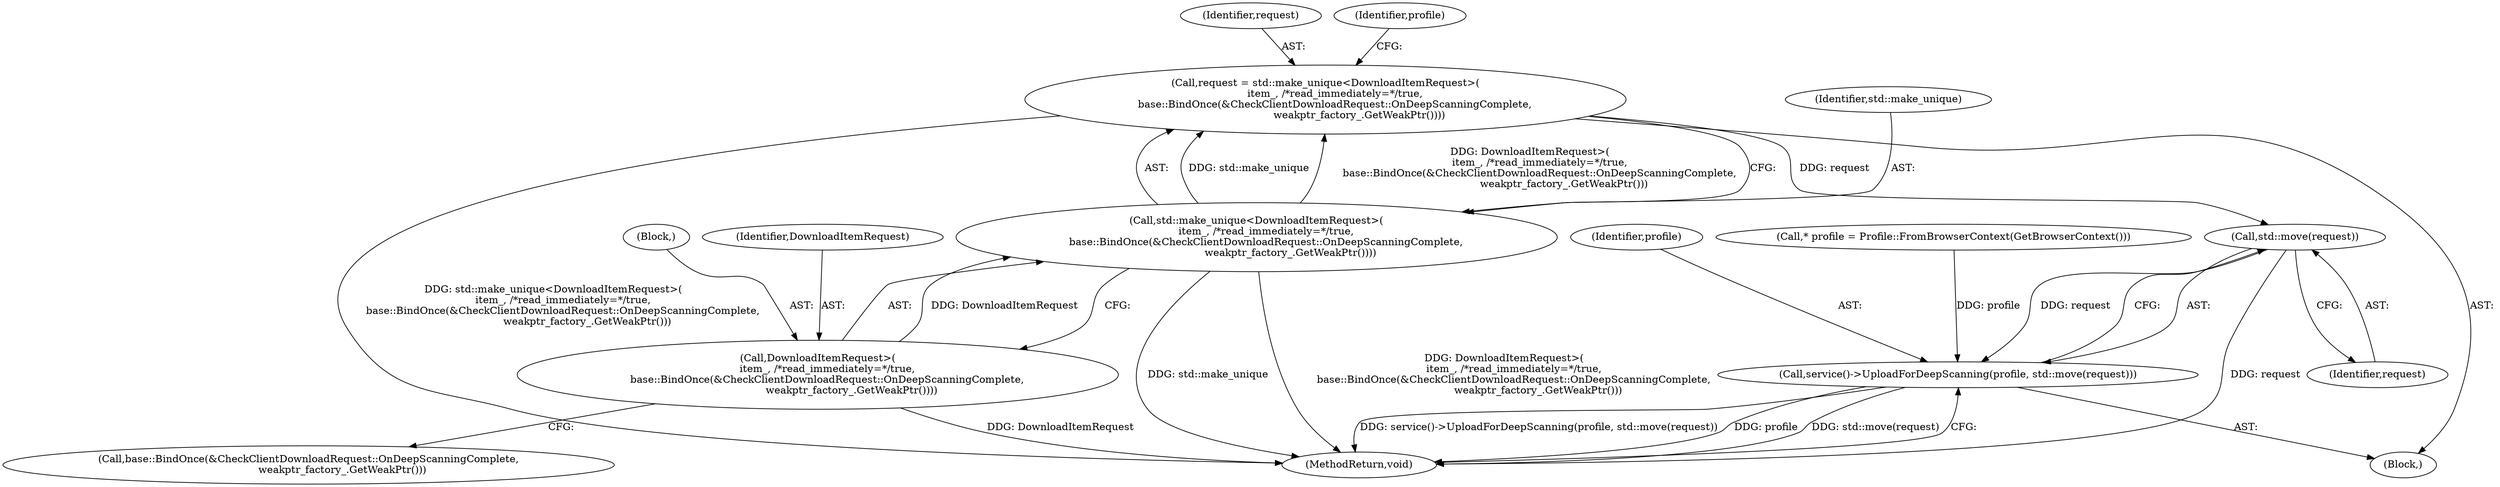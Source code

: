 digraph "0_Chrome_507241119f279c31766bd41c33d6ffb6851e2d7e_4@API" {
"1000171" [label="(Call,std::move(request))"];
"1000121" [label="(Call,request = std::make_unique<DownloadItemRequest>(\n      item_, /*read_immediately=*/true,\n      base::BindOnce(&CheckClientDownloadRequest::OnDeepScanningComplete,\n                     weakptr_factory_.GetWeakPtr())))"];
"1000123" [label="(Call,std::make_unique<DownloadItemRequest>(\n      item_, /*read_immediately=*/true,\n      base::BindOnce(&CheckClientDownloadRequest::OnDeepScanningComplete,\n                     weakptr_factory_.GetWeakPtr())))"];
"1000125" [label="(Call,DownloadItemRequest>(\n      item_, /*read_immediately=*/true,\n      base::BindOnce(&CheckClientDownloadRequest::OnDeepScanningComplete,\n                     weakptr_factory_.GetWeakPtr())))"];
"1000169" [label="(Call,service()->UploadForDeepScanning(profile, std::move(request)))"];
"1000127" [label="(Block,)"];
"1000172" [label="(Identifier,request)"];
"1000171" [label="(Call,std::move(request))"];
"1000136" [label="(Call,* profile = Profile::FromBrowserContext(GetBrowserContext()))"];
"1000104" [label="(Block,)"];
"1000122" [label="(Identifier,request)"];
"1000121" [label="(Call,request = std::make_unique<DownloadItemRequest>(\n      item_, /*read_immediately=*/true,\n      base::BindOnce(&CheckClientDownloadRequest::OnDeepScanningComplete,\n                     weakptr_factory_.GetWeakPtr())))"];
"1000124" [label="(Identifier,std::make_unique)"];
"1000126" [label="(Identifier,DownloadItemRequest)"];
"1000169" [label="(Call,service()->UploadForDeepScanning(profile, std::move(request)))"];
"1000125" [label="(Call,DownloadItemRequest>(\n      item_, /*read_immediately=*/true,\n      base::BindOnce(&CheckClientDownloadRequest::OnDeepScanningComplete,\n                     weakptr_factory_.GetWeakPtr())))"];
"1000123" [label="(Call,std::make_unique<DownloadItemRequest>(\n      item_, /*read_immediately=*/true,\n      base::BindOnce(&CheckClientDownloadRequest::OnDeepScanningComplete,\n                     weakptr_factory_.GetWeakPtr())))"];
"1000173" [label="(MethodReturn,void)"];
"1000131" [label="(Call,base::BindOnce(&CheckClientDownloadRequest::OnDeepScanningComplete,\n                     weakptr_factory_.GetWeakPtr()))"];
"1000137" [label="(Identifier,profile)"];
"1000170" [label="(Identifier,profile)"];
"1000171" -> "1000169"  [label="AST: "];
"1000171" -> "1000172"  [label="CFG: "];
"1000172" -> "1000171"  [label="AST: "];
"1000169" -> "1000171"  [label="CFG: "];
"1000171" -> "1000173"  [label="DDG: request"];
"1000171" -> "1000169"  [label="DDG: request"];
"1000121" -> "1000171"  [label="DDG: request"];
"1000121" -> "1000104"  [label="AST: "];
"1000121" -> "1000123"  [label="CFG: "];
"1000122" -> "1000121"  [label="AST: "];
"1000123" -> "1000121"  [label="AST: "];
"1000137" -> "1000121"  [label="CFG: "];
"1000121" -> "1000173"  [label="DDG: std::make_unique<DownloadItemRequest>(\n      item_, /*read_immediately=*/true,\n      base::BindOnce(&CheckClientDownloadRequest::OnDeepScanningComplete,\n                     weakptr_factory_.GetWeakPtr()))"];
"1000123" -> "1000121"  [label="DDG: std::make_unique"];
"1000123" -> "1000121"  [label="DDG: DownloadItemRequest>(\n      item_, /*read_immediately=*/true,\n      base::BindOnce(&CheckClientDownloadRequest::OnDeepScanningComplete,\n                     weakptr_factory_.GetWeakPtr()))"];
"1000123" -> "1000125"  [label="CFG: "];
"1000124" -> "1000123"  [label="AST: "];
"1000125" -> "1000123"  [label="AST: "];
"1000123" -> "1000173"  [label="DDG: DownloadItemRequest>(\n      item_, /*read_immediately=*/true,\n      base::BindOnce(&CheckClientDownloadRequest::OnDeepScanningComplete,\n                     weakptr_factory_.GetWeakPtr()))"];
"1000123" -> "1000173"  [label="DDG: std::make_unique"];
"1000125" -> "1000123"  [label="DDG: DownloadItemRequest"];
"1000125" -> "1000131"  [label="CFG: "];
"1000126" -> "1000125"  [label="AST: "];
"1000127" -> "1000125"  [label="AST: "];
"1000125" -> "1000173"  [label="DDG: DownloadItemRequest"];
"1000169" -> "1000104"  [label="AST: "];
"1000170" -> "1000169"  [label="AST: "];
"1000173" -> "1000169"  [label="CFG: "];
"1000169" -> "1000173"  [label="DDG: service()->UploadForDeepScanning(profile, std::move(request))"];
"1000169" -> "1000173"  [label="DDG: profile"];
"1000169" -> "1000173"  [label="DDG: std::move(request)"];
"1000136" -> "1000169"  [label="DDG: profile"];
}

